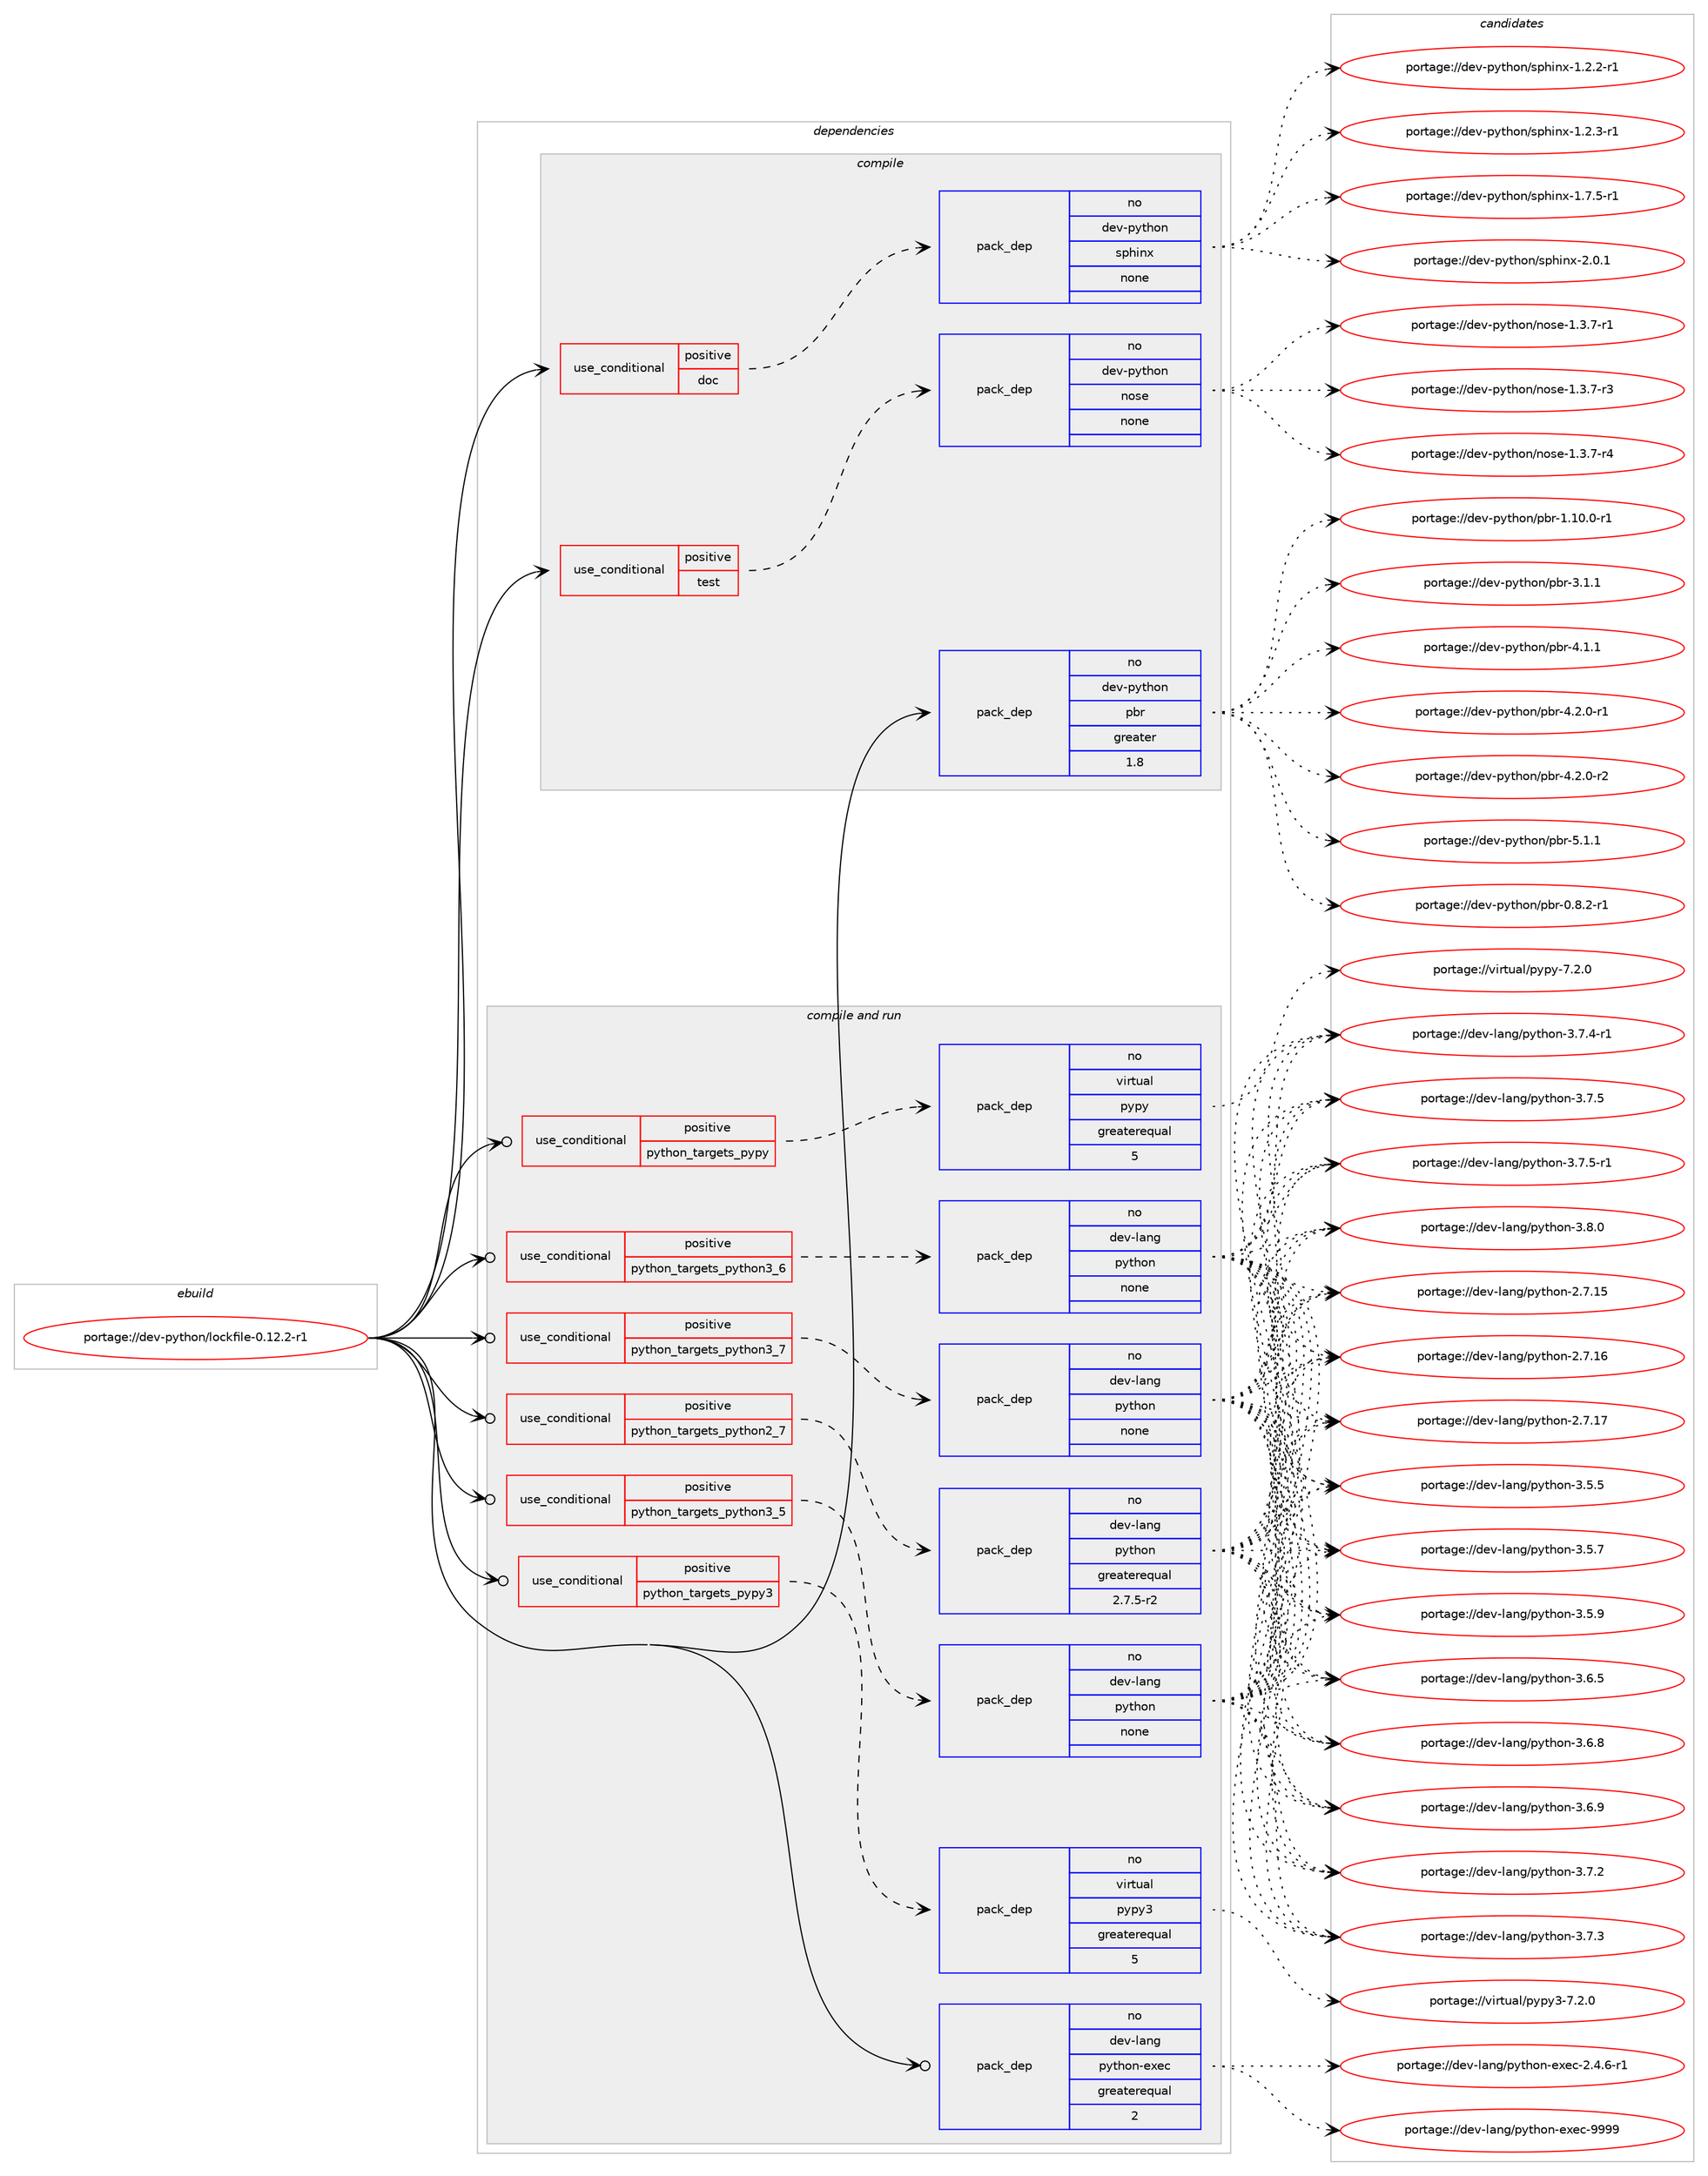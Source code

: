 digraph prolog {

# *************
# Graph options
# *************

newrank=true;
concentrate=true;
compound=true;
graph [rankdir=LR,fontname=Helvetica,fontsize=10,ranksep=1.5];#, ranksep=2.5, nodesep=0.2];
edge  [arrowhead=vee];
node  [fontname=Helvetica,fontsize=10];

# **********
# The ebuild
# **********

subgraph cluster_leftcol {
color=gray;
rank=same;
label=<<i>ebuild</i>>;
id [label="portage://dev-python/lockfile-0.12.2-r1", color=red, width=4, href="../dev-python/lockfile-0.12.2-r1.svg"];
}

# ****************
# The dependencies
# ****************

subgraph cluster_midcol {
color=gray;
label=<<i>dependencies</i>>;
subgraph cluster_compile {
fillcolor="#eeeeee";
style=filled;
label=<<i>compile</i>>;
subgraph cond31357 {
dependency148198 [label=<<TABLE BORDER="0" CELLBORDER="1" CELLSPACING="0" CELLPADDING="4"><TR><TD ROWSPAN="3" CELLPADDING="10">use_conditional</TD></TR><TR><TD>positive</TD></TR><TR><TD>doc</TD></TR></TABLE>>, shape=none, color=red];
subgraph pack113514 {
dependency148199 [label=<<TABLE BORDER="0" CELLBORDER="1" CELLSPACING="0" CELLPADDING="4" WIDTH="220"><TR><TD ROWSPAN="6" CELLPADDING="30">pack_dep</TD></TR><TR><TD WIDTH="110">no</TD></TR><TR><TD>dev-python</TD></TR><TR><TD>sphinx</TD></TR><TR><TD>none</TD></TR><TR><TD></TD></TR></TABLE>>, shape=none, color=blue];
}
dependency148198:e -> dependency148199:w [weight=20,style="dashed",arrowhead="vee"];
}
id:e -> dependency148198:w [weight=20,style="solid",arrowhead="vee"];
subgraph cond31358 {
dependency148200 [label=<<TABLE BORDER="0" CELLBORDER="1" CELLSPACING="0" CELLPADDING="4"><TR><TD ROWSPAN="3" CELLPADDING="10">use_conditional</TD></TR><TR><TD>positive</TD></TR><TR><TD>test</TD></TR></TABLE>>, shape=none, color=red];
subgraph pack113515 {
dependency148201 [label=<<TABLE BORDER="0" CELLBORDER="1" CELLSPACING="0" CELLPADDING="4" WIDTH="220"><TR><TD ROWSPAN="6" CELLPADDING="30">pack_dep</TD></TR><TR><TD WIDTH="110">no</TD></TR><TR><TD>dev-python</TD></TR><TR><TD>nose</TD></TR><TR><TD>none</TD></TR><TR><TD></TD></TR></TABLE>>, shape=none, color=blue];
}
dependency148200:e -> dependency148201:w [weight=20,style="dashed",arrowhead="vee"];
}
id:e -> dependency148200:w [weight=20,style="solid",arrowhead="vee"];
subgraph pack113516 {
dependency148202 [label=<<TABLE BORDER="0" CELLBORDER="1" CELLSPACING="0" CELLPADDING="4" WIDTH="220"><TR><TD ROWSPAN="6" CELLPADDING="30">pack_dep</TD></TR><TR><TD WIDTH="110">no</TD></TR><TR><TD>dev-python</TD></TR><TR><TD>pbr</TD></TR><TR><TD>greater</TD></TR><TR><TD>1.8</TD></TR></TABLE>>, shape=none, color=blue];
}
id:e -> dependency148202:w [weight=20,style="solid",arrowhead="vee"];
}
subgraph cluster_compileandrun {
fillcolor="#eeeeee";
style=filled;
label=<<i>compile and run</i>>;
subgraph cond31359 {
dependency148203 [label=<<TABLE BORDER="0" CELLBORDER="1" CELLSPACING="0" CELLPADDING="4"><TR><TD ROWSPAN="3" CELLPADDING="10">use_conditional</TD></TR><TR><TD>positive</TD></TR><TR><TD>python_targets_pypy</TD></TR></TABLE>>, shape=none, color=red];
subgraph pack113517 {
dependency148204 [label=<<TABLE BORDER="0" CELLBORDER="1" CELLSPACING="0" CELLPADDING="4" WIDTH="220"><TR><TD ROWSPAN="6" CELLPADDING="30">pack_dep</TD></TR><TR><TD WIDTH="110">no</TD></TR><TR><TD>virtual</TD></TR><TR><TD>pypy</TD></TR><TR><TD>greaterequal</TD></TR><TR><TD>5</TD></TR></TABLE>>, shape=none, color=blue];
}
dependency148203:e -> dependency148204:w [weight=20,style="dashed",arrowhead="vee"];
}
id:e -> dependency148203:w [weight=20,style="solid",arrowhead="odotvee"];
subgraph cond31360 {
dependency148205 [label=<<TABLE BORDER="0" CELLBORDER="1" CELLSPACING="0" CELLPADDING="4"><TR><TD ROWSPAN="3" CELLPADDING="10">use_conditional</TD></TR><TR><TD>positive</TD></TR><TR><TD>python_targets_pypy3</TD></TR></TABLE>>, shape=none, color=red];
subgraph pack113518 {
dependency148206 [label=<<TABLE BORDER="0" CELLBORDER="1" CELLSPACING="0" CELLPADDING="4" WIDTH="220"><TR><TD ROWSPAN="6" CELLPADDING="30">pack_dep</TD></TR><TR><TD WIDTH="110">no</TD></TR><TR><TD>virtual</TD></TR><TR><TD>pypy3</TD></TR><TR><TD>greaterequal</TD></TR><TR><TD>5</TD></TR></TABLE>>, shape=none, color=blue];
}
dependency148205:e -> dependency148206:w [weight=20,style="dashed",arrowhead="vee"];
}
id:e -> dependency148205:w [weight=20,style="solid",arrowhead="odotvee"];
subgraph cond31361 {
dependency148207 [label=<<TABLE BORDER="0" CELLBORDER="1" CELLSPACING="0" CELLPADDING="4"><TR><TD ROWSPAN="3" CELLPADDING="10">use_conditional</TD></TR><TR><TD>positive</TD></TR><TR><TD>python_targets_python2_7</TD></TR></TABLE>>, shape=none, color=red];
subgraph pack113519 {
dependency148208 [label=<<TABLE BORDER="0" CELLBORDER="1" CELLSPACING="0" CELLPADDING="4" WIDTH="220"><TR><TD ROWSPAN="6" CELLPADDING="30">pack_dep</TD></TR><TR><TD WIDTH="110">no</TD></TR><TR><TD>dev-lang</TD></TR><TR><TD>python</TD></TR><TR><TD>greaterequal</TD></TR><TR><TD>2.7.5-r2</TD></TR></TABLE>>, shape=none, color=blue];
}
dependency148207:e -> dependency148208:w [weight=20,style="dashed",arrowhead="vee"];
}
id:e -> dependency148207:w [weight=20,style="solid",arrowhead="odotvee"];
subgraph cond31362 {
dependency148209 [label=<<TABLE BORDER="0" CELLBORDER="1" CELLSPACING="0" CELLPADDING="4"><TR><TD ROWSPAN="3" CELLPADDING="10">use_conditional</TD></TR><TR><TD>positive</TD></TR><TR><TD>python_targets_python3_5</TD></TR></TABLE>>, shape=none, color=red];
subgraph pack113520 {
dependency148210 [label=<<TABLE BORDER="0" CELLBORDER="1" CELLSPACING="0" CELLPADDING="4" WIDTH="220"><TR><TD ROWSPAN="6" CELLPADDING="30">pack_dep</TD></TR><TR><TD WIDTH="110">no</TD></TR><TR><TD>dev-lang</TD></TR><TR><TD>python</TD></TR><TR><TD>none</TD></TR><TR><TD></TD></TR></TABLE>>, shape=none, color=blue];
}
dependency148209:e -> dependency148210:w [weight=20,style="dashed",arrowhead="vee"];
}
id:e -> dependency148209:w [weight=20,style="solid",arrowhead="odotvee"];
subgraph cond31363 {
dependency148211 [label=<<TABLE BORDER="0" CELLBORDER="1" CELLSPACING="0" CELLPADDING="4"><TR><TD ROWSPAN="3" CELLPADDING="10">use_conditional</TD></TR><TR><TD>positive</TD></TR><TR><TD>python_targets_python3_6</TD></TR></TABLE>>, shape=none, color=red];
subgraph pack113521 {
dependency148212 [label=<<TABLE BORDER="0" CELLBORDER="1" CELLSPACING="0" CELLPADDING="4" WIDTH="220"><TR><TD ROWSPAN="6" CELLPADDING="30">pack_dep</TD></TR><TR><TD WIDTH="110">no</TD></TR><TR><TD>dev-lang</TD></TR><TR><TD>python</TD></TR><TR><TD>none</TD></TR><TR><TD></TD></TR></TABLE>>, shape=none, color=blue];
}
dependency148211:e -> dependency148212:w [weight=20,style="dashed",arrowhead="vee"];
}
id:e -> dependency148211:w [weight=20,style="solid",arrowhead="odotvee"];
subgraph cond31364 {
dependency148213 [label=<<TABLE BORDER="0" CELLBORDER="1" CELLSPACING="0" CELLPADDING="4"><TR><TD ROWSPAN="3" CELLPADDING="10">use_conditional</TD></TR><TR><TD>positive</TD></TR><TR><TD>python_targets_python3_7</TD></TR></TABLE>>, shape=none, color=red];
subgraph pack113522 {
dependency148214 [label=<<TABLE BORDER="0" CELLBORDER="1" CELLSPACING="0" CELLPADDING="4" WIDTH="220"><TR><TD ROWSPAN="6" CELLPADDING="30">pack_dep</TD></TR><TR><TD WIDTH="110">no</TD></TR><TR><TD>dev-lang</TD></TR><TR><TD>python</TD></TR><TR><TD>none</TD></TR><TR><TD></TD></TR></TABLE>>, shape=none, color=blue];
}
dependency148213:e -> dependency148214:w [weight=20,style="dashed",arrowhead="vee"];
}
id:e -> dependency148213:w [weight=20,style="solid",arrowhead="odotvee"];
subgraph pack113523 {
dependency148215 [label=<<TABLE BORDER="0" CELLBORDER="1" CELLSPACING="0" CELLPADDING="4" WIDTH="220"><TR><TD ROWSPAN="6" CELLPADDING="30">pack_dep</TD></TR><TR><TD WIDTH="110">no</TD></TR><TR><TD>dev-lang</TD></TR><TR><TD>python-exec</TD></TR><TR><TD>greaterequal</TD></TR><TR><TD>2</TD></TR></TABLE>>, shape=none, color=blue];
}
id:e -> dependency148215:w [weight=20,style="solid",arrowhead="odotvee"];
}
subgraph cluster_run {
fillcolor="#eeeeee";
style=filled;
label=<<i>run</i>>;
}
}

# **************
# The candidates
# **************

subgraph cluster_choices {
rank=same;
color=gray;
label=<<i>candidates</i>>;

subgraph choice113514 {
color=black;
nodesep=1;
choiceportage10010111845112121116104111110471151121041051101204549465046504511449 [label="portage://dev-python/sphinx-1.2.2-r1", color=red, width=4,href="../dev-python/sphinx-1.2.2-r1.svg"];
choiceportage10010111845112121116104111110471151121041051101204549465046514511449 [label="portage://dev-python/sphinx-1.2.3-r1", color=red, width=4,href="../dev-python/sphinx-1.2.3-r1.svg"];
choiceportage10010111845112121116104111110471151121041051101204549465546534511449 [label="portage://dev-python/sphinx-1.7.5-r1", color=red, width=4,href="../dev-python/sphinx-1.7.5-r1.svg"];
choiceportage1001011184511212111610411111047115112104105110120455046484649 [label="portage://dev-python/sphinx-2.0.1", color=red, width=4,href="../dev-python/sphinx-2.0.1.svg"];
dependency148199:e -> choiceportage10010111845112121116104111110471151121041051101204549465046504511449:w [style=dotted,weight="100"];
dependency148199:e -> choiceportage10010111845112121116104111110471151121041051101204549465046514511449:w [style=dotted,weight="100"];
dependency148199:e -> choiceportage10010111845112121116104111110471151121041051101204549465546534511449:w [style=dotted,weight="100"];
dependency148199:e -> choiceportage1001011184511212111610411111047115112104105110120455046484649:w [style=dotted,weight="100"];
}
subgraph choice113515 {
color=black;
nodesep=1;
choiceportage10010111845112121116104111110471101111151014549465146554511449 [label="portage://dev-python/nose-1.3.7-r1", color=red, width=4,href="../dev-python/nose-1.3.7-r1.svg"];
choiceportage10010111845112121116104111110471101111151014549465146554511451 [label="portage://dev-python/nose-1.3.7-r3", color=red, width=4,href="../dev-python/nose-1.3.7-r3.svg"];
choiceportage10010111845112121116104111110471101111151014549465146554511452 [label="portage://dev-python/nose-1.3.7-r4", color=red, width=4,href="../dev-python/nose-1.3.7-r4.svg"];
dependency148201:e -> choiceportage10010111845112121116104111110471101111151014549465146554511449:w [style=dotted,weight="100"];
dependency148201:e -> choiceportage10010111845112121116104111110471101111151014549465146554511451:w [style=dotted,weight="100"];
dependency148201:e -> choiceportage10010111845112121116104111110471101111151014549465146554511452:w [style=dotted,weight="100"];
}
subgraph choice113516 {
color=black;
nodesep=1;
choiceportage1001011184511212111610411111047112981144548465646504511449 [label="portage://dev-python/pbr-0.8.2-r1", color=red, width=4,href="../dev-python/pbr-0.8.2-r1.svg"];
choiceportage100101118451121211161041111104711298114454946494846484511449 [label="portage://dev-python/pbr-1.10.0-r1", color=red, width=4,href="../dev-python/pbr-1.10.0-r1.svg"];
choiceportage100101118451121211161041111104711298114455146494649 [label="portage://dev-python/pbr-3.1.1", color=red, width=4,href="../dev-python/pbr-3.1.1.svg"];
choiceportage100101118451121211161041111104711298114455246494649 [label="portage://dev-python/pbr-4.1.1", color=red, width=4,href="../dev-python/pbr-4.1.1.svg"];
choiceportage1001011184511212111610411111047112981144552465046484511449 [label="portage://dev-python/pbr-4.2.0-r1", color=red, width=4,href="../dev-python/pbr-4.2.0-r1.svg"];
choiceportage1001011184511212111610411111047112981144552465046484511450 [label="portage://dev-python/pbr-4.2.0-r2", color=red, width=4,href="../dev-python/pbr-4.2.0-r2.svg"];
choiceportage100101118451121211161041111104711298114455346494649 [label="portage://dev-python/pbr-5.1.1", color=red, width=4,href="../dev-python/pbr-5.1.1.svg"];
dependency148202:e -> choiceportage1001011184511212111610411111047112981144548465646504511449:w [style=dotted,weight="100"];
dependency148202:e -> choiceportage100101118451121211161041111104711298114454946494846484511449:w [style=dotted,weight="100"];
dependency148202:e -> choiceportage100101118451121211161041111104711298114455146494649:w [style=dotted,weight="100"];
dependency148202:e -> choiceportage100101118451121211161041111104711298114455246494649:w [style=dotted,weight="100"];
dependency148202:e -> choiceportage1001011184511212111610411111047112981144552465046484511449:w [style=dotted,weight="100"];
dependency148202:e -> choiceportage1001011184511212111610411111047112981144552465046484511450:w [style=dotted,weight="100"];
dependency148202:e -> choiceportage100101118451121211161041111104711298114455346494649:w [style=dotted,weight="100"];
}
subgraph choice113517 {
color=black;
nodesep=1;
choiceportage1181051141161179710847112121112121455546504648 [label="portage://virtual/pypy-7.2.0", color=red, width=4,href="../virtual/pypy-7.2.0.svg"];
dependency148204:e -> choiceportage1181051141161179710847112121112121455546504648:w [style=dotted,weight="100"];
}
subgraph choice113518 {
color=black;
nodesep=1;
choiceportage118105114116117971084711212111212151455546504648 [label="portage://virtual/pypy3-7.2.0", color=red, width=4,href="../virtual/pypy3-7.2.0.svg"];
dependency148206:e -> choiceportage118105114116117971084711212111212151455546504648:w [style=dotted,weight="100"];
}
subgraph choice113519 {
color=black;
nodesep=1;
choiceportage10010111845108971101034711212111610411111045504655464953 [label="portage://dev-lang/python-2.7.15", color=red, width=4,href="../dev-lang/python-2.7.15.svg"];
choiceportage10010111845108971101034711212111610411111045504655464954 [label="portage://dev-lang/python-2.7.16", color=red, width=4,href="../dev-lang/python-2.7.16.svg"];
choiceportage10010111845108971101034711212111610411111045504655464955 [label="portage://dev-lang/python-2.7.17", color=red, width=4,href="../dev-lang/python-2.7.17.svg"];
choiceportage100101118451089711010347112121116104111110455146534653 [label="portage://dev-lang/python-3.5.5", color=red, width=4,href="../dev-lang/python-3.5.5.svg"];
choiceportage100101118451089711010347112121116104111110455146534655 [label="portage://dev-lang/python-3.5.7", color=red, width=4,href="../dev-lang/python-3.5.7.svg"];
choiceportage100101118451089711010347112121116104111110455146534657 [label="portage://dev-lang/python-3.5.9", color=red, width=4,href="../dev-lang/python-3.5.9.svg"];
choiceportage100101118451089711010347112121116104111110455146544653 [label="portage://dev-lang/python-3.6.5", color=red, width=4,href="../dev-lang/python-3.6.5.svg"];
choiceportage100101118451089711010347112121116104111110455146544656 [label="portage://dev-lang/python-3.6.8", color=red, width=4,href="../dev-lang/python-3.6.8.svg"];
choiceportage100101118451089711010347112121116104111110455146544657 [label="portage://dev-lang/python-3.6.9", color=red, width=4,href="../dev-lang/python-3.6.9.svg"];
choiceportage100101118451089711010347112121116104111110455146554650 [label="portage://dev-lang/python-3.7.2", color=red, width=4,href="../dev-lang/python-3.7.2.svg"];
choiceportage100101118451089711010347112121116104111110455146554651 [label="portage://dev-lang/python-3.7.3", color=red, width=4,href="../dev-lang/python-3.7.3.svg"];
choiceportage1001011184510897110103471121211161041111104551465546524511449 [label="portage://dev-lang/python-3.7.4-r1", color=red, width=4,href="../dev-lang/python-3.7.4-r1.svg"];
choiceportage100101118451089711010347112121116104111110455146554653 [label="portage://dev-lang/python-3.7.5", color=red, width=4,href="../dev-lang/python-3.7.5.svg"];
choiceportage1001011184510897110103471121211161041111104551465546534511449 [label="portage://dev-lang/python-3.7.5-r1", color=red, width=4,href="../dev-lang/python-3.7.5-r1.svg"];
choiceportage100101118451089711010347112121116104111110455146564648 [label="portage://dev-lang/python-3.8.0", color=red, width=4,href="../dev-lang/python-3.8.0.svg"];
dependency148208:e -> choiceportage10010111845108971101034711212111610411111045504655464953:w [style=dotted,weight="100"];
dependency148208:e -> choiceportage10010111845108971101034711212111610411111045504655464954:w [style=dotted,weight="100"];
dependency148208:e -> choiceportage10010111845108971101034711212111610411111045504655464955:w [style=dotted,weight="100"];
dependency148208:e -> choiceportage100101118451089711010347112121116104111110455146534653:w [style=dotted,weight="100"];
dependency148208:e -> choiceportage100101118451089711010347112121116104111110455146534655:w [style=dotted,weight="100"];
dependency148208:e -> choiceportage100101118451089711010347112121116104111110455146534657:w [style=dotted,weight="100"];
dependency148208:e -> choiceportage100101118451089711010347112121116104111110455146544653:w [style=dotted,weight="100"];
dependency148208:e -> choiceportage100101118451089711010347112121116104111110455146544656:w [style=dotted,weight="100"];
dependency148208:e -> choiceportage100101118451089711010347112121116104111110455146544657:w [style=dotted,weight="100"];
dependency148208:e -> choiceportage100101118451089711010347112121116104111110455146554650:w [style=dotted,weight="100"];
dependency148208:e -> choiceportage100101118451089711010347112121116104111110455146554651:w [style=dotted,weight="100"];
dependency148208:e -> choiceportage1001011184510897110103471121211161041111104551465546524511449:w [style=dotted,weight="100"];
dependency148208:e -> choiceportage100101118451089711010347112121116104111110455146554653:w [style=dotted,weight="100"];
dependency148208:e -> choiceportage1001011184510897110103471121211161041111104551465546534511449:w [style=dotted,weight="100"];
dependency148208:e -> choiceportage100101118451089711010347112121116104111110455146564648:w [style=dotted,weight="100"];
}
subgraph choice113520 {
color=black;
nodesep=1;
choiceportage10010111845108971101034711212111610411111045504655464953 [label="portage://dev-lang/python-2.7.15", color=red, width=4,href="../dev-lang/python-2.7.15.svg"];
choiceportage10010111845108971101034711212111610411111045504655464954 [label="portage://dev-lang/python-2.7.16", color=red, width=4,href="../dev-lang/python-2.7.16.svg"];
choiceportage10010111845108971101034711212111610411111045504655464955 [label="portage://dev-lang/python-2.7.17", color=red, width=4,href="../dev-lang/python-2.7.17.svg"];
choiceportage100101118451089711010347112121116104111110455146534653 [label="portage://dev-lang/python-3.5.5", color=red, width=4,href="../dev-lang/python-3.5.5.svg"];
choiceportage100101118451089711010347112121116104111110455146534655 [label="portage://dev-lang/python-3.5.7", color=red, width=4,href="../dev-lang/python-3.5.7.svg"];
choiceportage100101118451089711010347112121116104111110455146534657 [label="portage://dev-lang/python-3.5.9", color=red, width=4,href="../dev-lang/python-3.5.9.svg"];
choiceportage100101118451089711010347112121116104111110455146544653 [label="portage://dev-lang/python-3.6.5", color=red, width=4,href="../dev-lang/python-3.6.5.svg"];
choiceportage100101118451089711010347112121116104111110455146544656 [label="portage://dev-lang/python-3.6.8", color=red, width=4,href="../dev-lang/python-3.6.8.svg"];
choiceportage100101118451089711010347112121116104111110455146544657 [label="portage://dev-lang/python-3.6.9", color=red, width=4,href="../dev-lang/python-3.6.9.svg"];
choiceportage100101118451089711010347112121116104111110455146554650 [label="portage://dev-lang/python-3.7.2", color=red, width=4,href="../dev-lang/python-3.7.2.svg"];
choiceportage100101118451089711010347112121116104111110455146554651 [label="portage://dev-lang/python-3.7.3", color=red, width=4,href="../dev-lang/python-3.7.3.svg"];
choiceportage1001011184510897110103471121211161041111104551465546524511449 [label="portage://dev-lang/python-3.7.4-r1", color=red, width=4,href="../dev-lang/python-3.7.4-r1.svg"];
choiceportage100101118451089711010347112121116104111110455146554653 [label="portage://dev-lang/python-3.7.5", color=red, width=4,href="../dev-lang/python-3.7.5.svg"];
choiceportage1001011184510897110103471121211161041111104551465546534511449 [label="portage://dev-lang/python-3.7.5-r1", color=red, width=4,href="../dev-lang/python-3.7.5-r1.svg"];
choiceportage100101118451089711010347112121116104111110455146564648 [label="portage://dev-lang/python-3.8.0", color=red, width=4,href="../dev-lang/python-3.8.0.svg"];
dependency148210:e -> choiceportage10010111845108971101034711212111610411111045504655464953:w [style=dotted,weight="100"];
dependency148210:e -> choiceportage10010111845108971101034711212111610411111045504655464954:w [style=dotted,weight="100"];
dependency148210:e -> choiceportage10010111845108971101034711212111610411111045504655464955:w [style=dotted,weight="100"];
dependency148210:e -> choiceportage100101118451089711010347112121116104111110455146534653:w [style=dotted,weight="100"];
dependency148210:e -> choiceportage100101118451089711010347112121116104111110455146534655:w [style=dotted,weight="100"];
dependency148210:e -> choiceportage100101118451089711010347112121116104111110455146534657:w [style=dotted,weight="100"];
dependency148210:e -> choiceportage100101118451089711010347112121116104111110455146544653:w [style=dotted,weight="100"];
dependency148210:e -> choiceportage100101118451089711010347112121116104111110455146544656:w [style=dotted,weight="100"];
dependency148210:e -> choiceportage100101118451089711010347112121116104111110455146544657:w [style=dotted,weight="100"];
dependency148210:e -> choiceportage100101118451089711010347112121116104111110455146554650:w [style=dotted,weight="100"];
dependency148210:e -> choiceportage100101118451089711010347112121116104111110455146554651:w [style=dotted,weight="100"];
dependency148210:e -> choiceportage1001011184510897110103471121211161041111104551465546524511449:w [style=dotted,weight="100"];
dependency148210:e -> choiceportage100101118451089711010347112121116104111110455146554653:w [style=dotted,weight="100"];
dependency148210:e -> choiceportage1001011184510897110103471121211161041111104551465546534511449:w [style=dotted,weight="100"];
dependency148210:e -> choiceportage100101118451089711010347112121116104111110455146564648:w [style=dotted,weight="100"];
}
subgraph choice113521 {
color=black;
nodesep=1;
choiceportage10010111845108971101034711212111610411111045504655464953 [label="portage://dev-lang/python-2.7.15", color=red, width=4,href="../dev-lang/python-2.7.15.svg"];
choiceportage10010111845108971101034711212111610411111045504655464954 [label="portage://dev-lang/python-2.7.16", color=red, width=4,href="../dev-lang/python-2.7.16.svg"];
choiceportage10010111845108971101034711212111610411111045504655464955 [label="portage://dev-lang/python-2.7.17", color=red, width=4,href="../dev-lang/python-2.7.17.svg"];
choiceportage100101118451089711010347112121116104111110455146534653 [label="portage://dev-lang/python-3.5.5", color=red, width=4,href="../dev-lang/python-3.5.5.svg"];
choiceportage100101118451089711010347112121116104111110455146534655 [label="portage://dev-lang/python-3.5.7", color=red, width=4,href="../dev-lang/python-3.5.7.svg"];
choiceportage100101118451089711010347112121116104111110455146534657 [label="portage://dev-lang/python-3.5.9", color=red, width=4,href="../dev-lang/python-3.5.9.svg"];
choiceportage100101118451089711010347112121116104111110455146544653 [label="portage://dev-lang/python-3.6.5", color=red, width=4,href="../dev-lang/python-3.6.5.svg"];
choiceportage100101118451089711010347112121116104111110455146544656 [label="portage://dev-lang/python-3.6.8", color=red, width=4,href="../dev-lang/python-3.6.8.svg"];
choiceportage100101118451089711010347112121116104111110455146544657 [label="portage://dev-lang/python-3.6.9", color=red, width=4,href="../dev-lang/python-3.6.9.svg"];
choiceportage100101118451089711010347112121116104111110455146554650 [label="portage://dev-lang/python-3.7.2", color=red, width=4,href="../dev-lang/python-3.7.2.svg"];
choiceportage100101118451089711010347112121116104111110455146554651 [label="portage://dev-lang/python-3.7.3", color=red, width=4,href="../dev-lang/python-3.7.3.svg"];
choiceportage1001011184510897110103471121211161041111104551465546524511449 [label="portage://dev-lang/python-3.7.4-r1", color=red, width=4,href="../dev-lang/python-3.7.4-r1.svg"];
choiceportage100101118451089711010347112121116104111110455146554653 [label="portage://dev-lang/python-3.7.5", color=red, width=4,href="../dev-lang/python-3.7.5.svg"];
choiceportage1001011184510897110103471121211161041111104551465546534511449 [label="portage://dev-lang/python-3.7.5-r1", color=red, width=4,href="../dev-lang/python-3.7.5-r1.svg"];
choiceportage100101118451089711010347112121116104111110455146564648 [label="portage://dev-lang/python-3.8.0", color=red, width=4,href="../dev-lang/python-3.8.0.svg"];
dependency148212:e -> choiceportage10010111845108971101034711212111610411111045504655464953:w [style=dotted,weight="100"];
dependency148212:e -> choiceportage10010111845108971101034711212111610411111045504655464954:w [style=dotted,weight="100"];
dependency148212:e -> choiceportage10010111845108971101034711212111610411111045504655464955:w [style=dotted,weight="100"];
dependency148212:e -> choiceportage100101118451089711010347112121116104111110455146534653:w [style=dotted,weight="100"];
dependency148212:e -> choiceportage100101118451089711010347112121116104111110455146534655:w [style=dotted,weight="100"];
dependency148212:e -> choiceportage100101118451089711010347112121116104111110455146534657:w [style=dotted,weight="100"];
dependency148212:e -> choiceportage100101118451089711010347112121116104111110455146544653:w [style=dotted,weight="100"];
dependency148212:e -> choiceportage100101118451089711010347112121116104111110455146544656:w [style=dotted,weight="100"];
dependency148212:e -> choiceportage100101118451089711010347112121116104111110455146544657:w [style=dotted,weight="100"];
dependency148212:e -> choiceportage100101118451089711010347112121116104111110455146554650:w [style=dotted,weight="100"];
dependency148212:e -> choiceportage100101118451089711010347112121116104111110455146554651:w [style=dotted,weight="100"];
dependency148212:e -> choiceportage1001011184510897110103471121211161041111104551465546524511449:w [style=dotted,weight="100"];
dependency148212:e -> choiceportage100101118451089711010347112121116104111110455146554653:w [style=dotted,weight="100"];
dependency148212:e -> choiceportage1001011184510897110103471121211161041111104551465546534511449:w [style=dotted,weight="100"];
dependency148212:e -> choiceportage100101118451089711010347112121116104111110455146564648:w [style=dotted,weight="100"];
}
subgraph choice113522 {
color=black;
nodesep=1;
choiceportage10010111845108971101034711212111610411111045504655464953 [label="portage://dev-lang/python-2.7.15", color=red, width=4,href="../dev-lang/python-2.7.15.svg"];
choiceportage10010111845108971101034711212111610411111045504655464954 [label="portage://dev-lang/python-2.7.16", color=red, width=4,href="../dev-lang/python-2.7.16.svg"];
choiceportage10010111845108971101034711212111610411111045504655464955 [label="portage://dev-lang/python-2.7.17", color=red, width=4,href="../dev-lang/python-2.7.17.svg"];
choiceportage100101118451089711010347112121116104111110455146534653 [label="portage://dev-lang/python-3.5.5", color=red, width=4,href="../dev-lang/python-3.5.5.svg"];
choiceportage100101118451089711010347112121116104111110455146534655 [label="portage://dev-lang/python-3.5.7", color=red, width=4,href="../dev-lang/python-3.5.7.svg"];
choiceportage100101118451089711010347112121116104111110455146534657 [label="portage://dev-lang/python-3.5.9", color=red, width=4,href="../dev-lang/python-3.5.9.svg"];
choiceportage100101118451089711010347112121116104111110455146544653 [label="portage://dev-lang/python-3.6.5", color=red, width=4,href="../dev-lang/python-3.6.5.svg"];
choiceportage100101118451089711010347112121116104111110455146544656 [label="portage://dev-lang/python-3.6.8", color=red, width=4,href="../dev-lang/python-3.6.8.svg"];
choiceportage100101118451089711010347112121116104111110455146544657 [label="portage://dev-lang/python-3.6.9", color=red, width=4,href="../dev-lang/python-3.6.9.svg"];
choiceportage100101118451089711010347112121116104111110455146554650 [label="portage://dev-lang/python-3.7.2", color=red, width=4,href="../dev-lang/python-3.7.2.svg"];
choiceportage100101118451089711010347112121116104111110455146554651 [label="portage://dev-lang/python-3.7.3", color=red, width=4,href="../dev-lang/python-3.7.3.svg"];
choiceportage1001011184510897110103471121211161041111104551465546524511449 [label="portage://dev-lang/python-3.7.4-r1", color=red, width=4,href="../dev-lang/python-3.7.4-r1.svg"];
choiceportage100101118451089711010347112121116104111110455146554653 [label="portage://dev-lang/python-3.7.5", color=red, width=4,href="../dev-lang/python-3.7.5.svg"];
choiceportage1001011184510897110103471121211161041111104551465546534511449 [label="portage://dev-lang/python-3.7.5-r1", color=red, width=4,href="../dev-lang/python-3.7.5-r1.svg"];
choiceportage100101118451089711010347112121116104111110455146564648 [label="portage://dev-lang/python-3.8.0", color=red, width=4,href="../dev-lang/python-3.8.0.svg"];
dependency148214:e -> choiceportage10010111845108971101034711212111610411111045504655464953:w [style=dotted,weight="100"];
dependency148214:e -> choiceportage10010111845108971101034711212111610411111045504655464954:w [style=dotted,weight="100"];
dependency148214:e -> choiceportage10010111845108971101034711212111610411111045504655464955:w [style=dotted,weight="100"];
dependency148214:e -> choiceportage100101118451089711010347112121116104111110455146534653:w [style=dotted,weight="100"];
dependency148214:e -> choiceportage100101118451089711010347112121116104111110455146534655:w [style=dotted,weight="100"];
dependency148214:e -> choiceportage100101118451089711010347112121116104111110455146534657:w [style=dotted,weight="100"];
dependency148214:e -> choiceportage100101118451089711010347112121116104111110455146544653:w [style=dotted,weight="100"];
dependency148214:e -> choiceportage100101118451089711010347112121116104111110455146544656:w [style=dotted,weight="100"];
dependency148214:e -> choiceportage100101118451089711010347112121116104111110455146544657:w [style=dotted,weight="100"];
dependency148214:e -> choiceportage100101118451089711010347112121116104111110455146554650:w [style=dotted,weight="100"];
dependency148214:e -> choiceportage100101118451089711010347112121116104111110455146554651:w [style=dotted,weight="100"];
dependency148214:e -> choiceportage1001011184510897110103471121211161041111104551465546524511449:w [style=dotted,weight="100"];
dependency148214:e -> choiceportage100101118451089711010347112121116104111110455146554653:w [style=dotted,weight="100"];
dependency148214:e -> choiceportage1001011184510897110103471121211161041111104551465546534511449:w [style=dotted,weight="100"];
dependency148214:e -> choiceportage100101118451089711010347112121116104111110455146564648:w [style=dotted,weight="100"];
}
subgraph choice113523 {
color=black;
nodesep=1;
choiceportage10010111845108971101034711212111610411111045101120101994550465246544511449 [label="portage://dev-lang/python-exec-2.4.6-r1", color=red, width=4,href="../dev-lang/python-exec-2.4.6-r1.svg"];
choiceportage10010111845108971101034711212111610411111045101120101994557575757 [label="portage://dev-lang/python-exec-9999", color=red, width=4,href="../dev-lang/python-exec-9999.svg"];
dependency148215:e -> choiceportage10010111845108971101034711212111610411111045101120101994550465246544511449:w [style=dotted,weight="100"];
dependency148215:e -> choiceportage10010111845108971101034711212111610411111045101120101994557575757:w [style=dotted,weight="100"];
}
}

}
